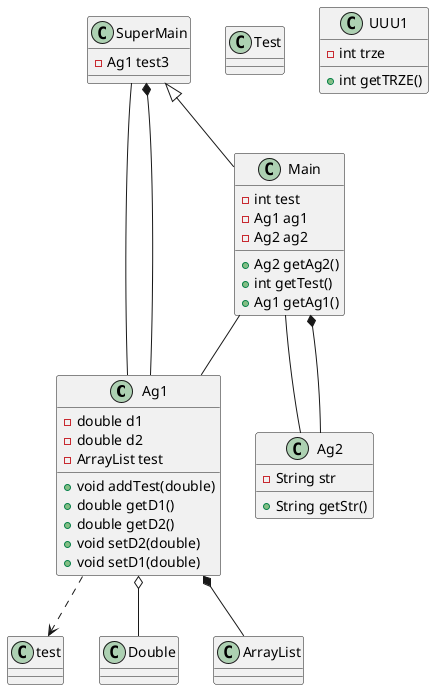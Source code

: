 @startuml
class Ag1 {
 - double d1
 - double d2
 - ArrayList test
 + void addTest(double)
 + double getD1()
 + double getD2()
 + void setD2(double)
 + void setD1(double)
}
class Test {
}
class Ag2 {
 - String str
 + String getStr()
}
class Main {
 - int test
 - Ag1 ag1
 - Ag2 ag2
 + Ag2 getAg2()
 + int getTest()
 + Ag1 getAg1()
}
class SuperMain {
 - Ag1 test3
}
class UUU1 {
 - int trze
 + int getTRZE()
}
Ag1 ..> test
Ag1 o-- Double
Ag1 *-- ArrayList
SuperMain <|-- Main
Main -- Ag1
Main -- Ag2
Main *-- Ag2
SuperMain -- Ag1
SuperMain *-- Ag1
@enduml